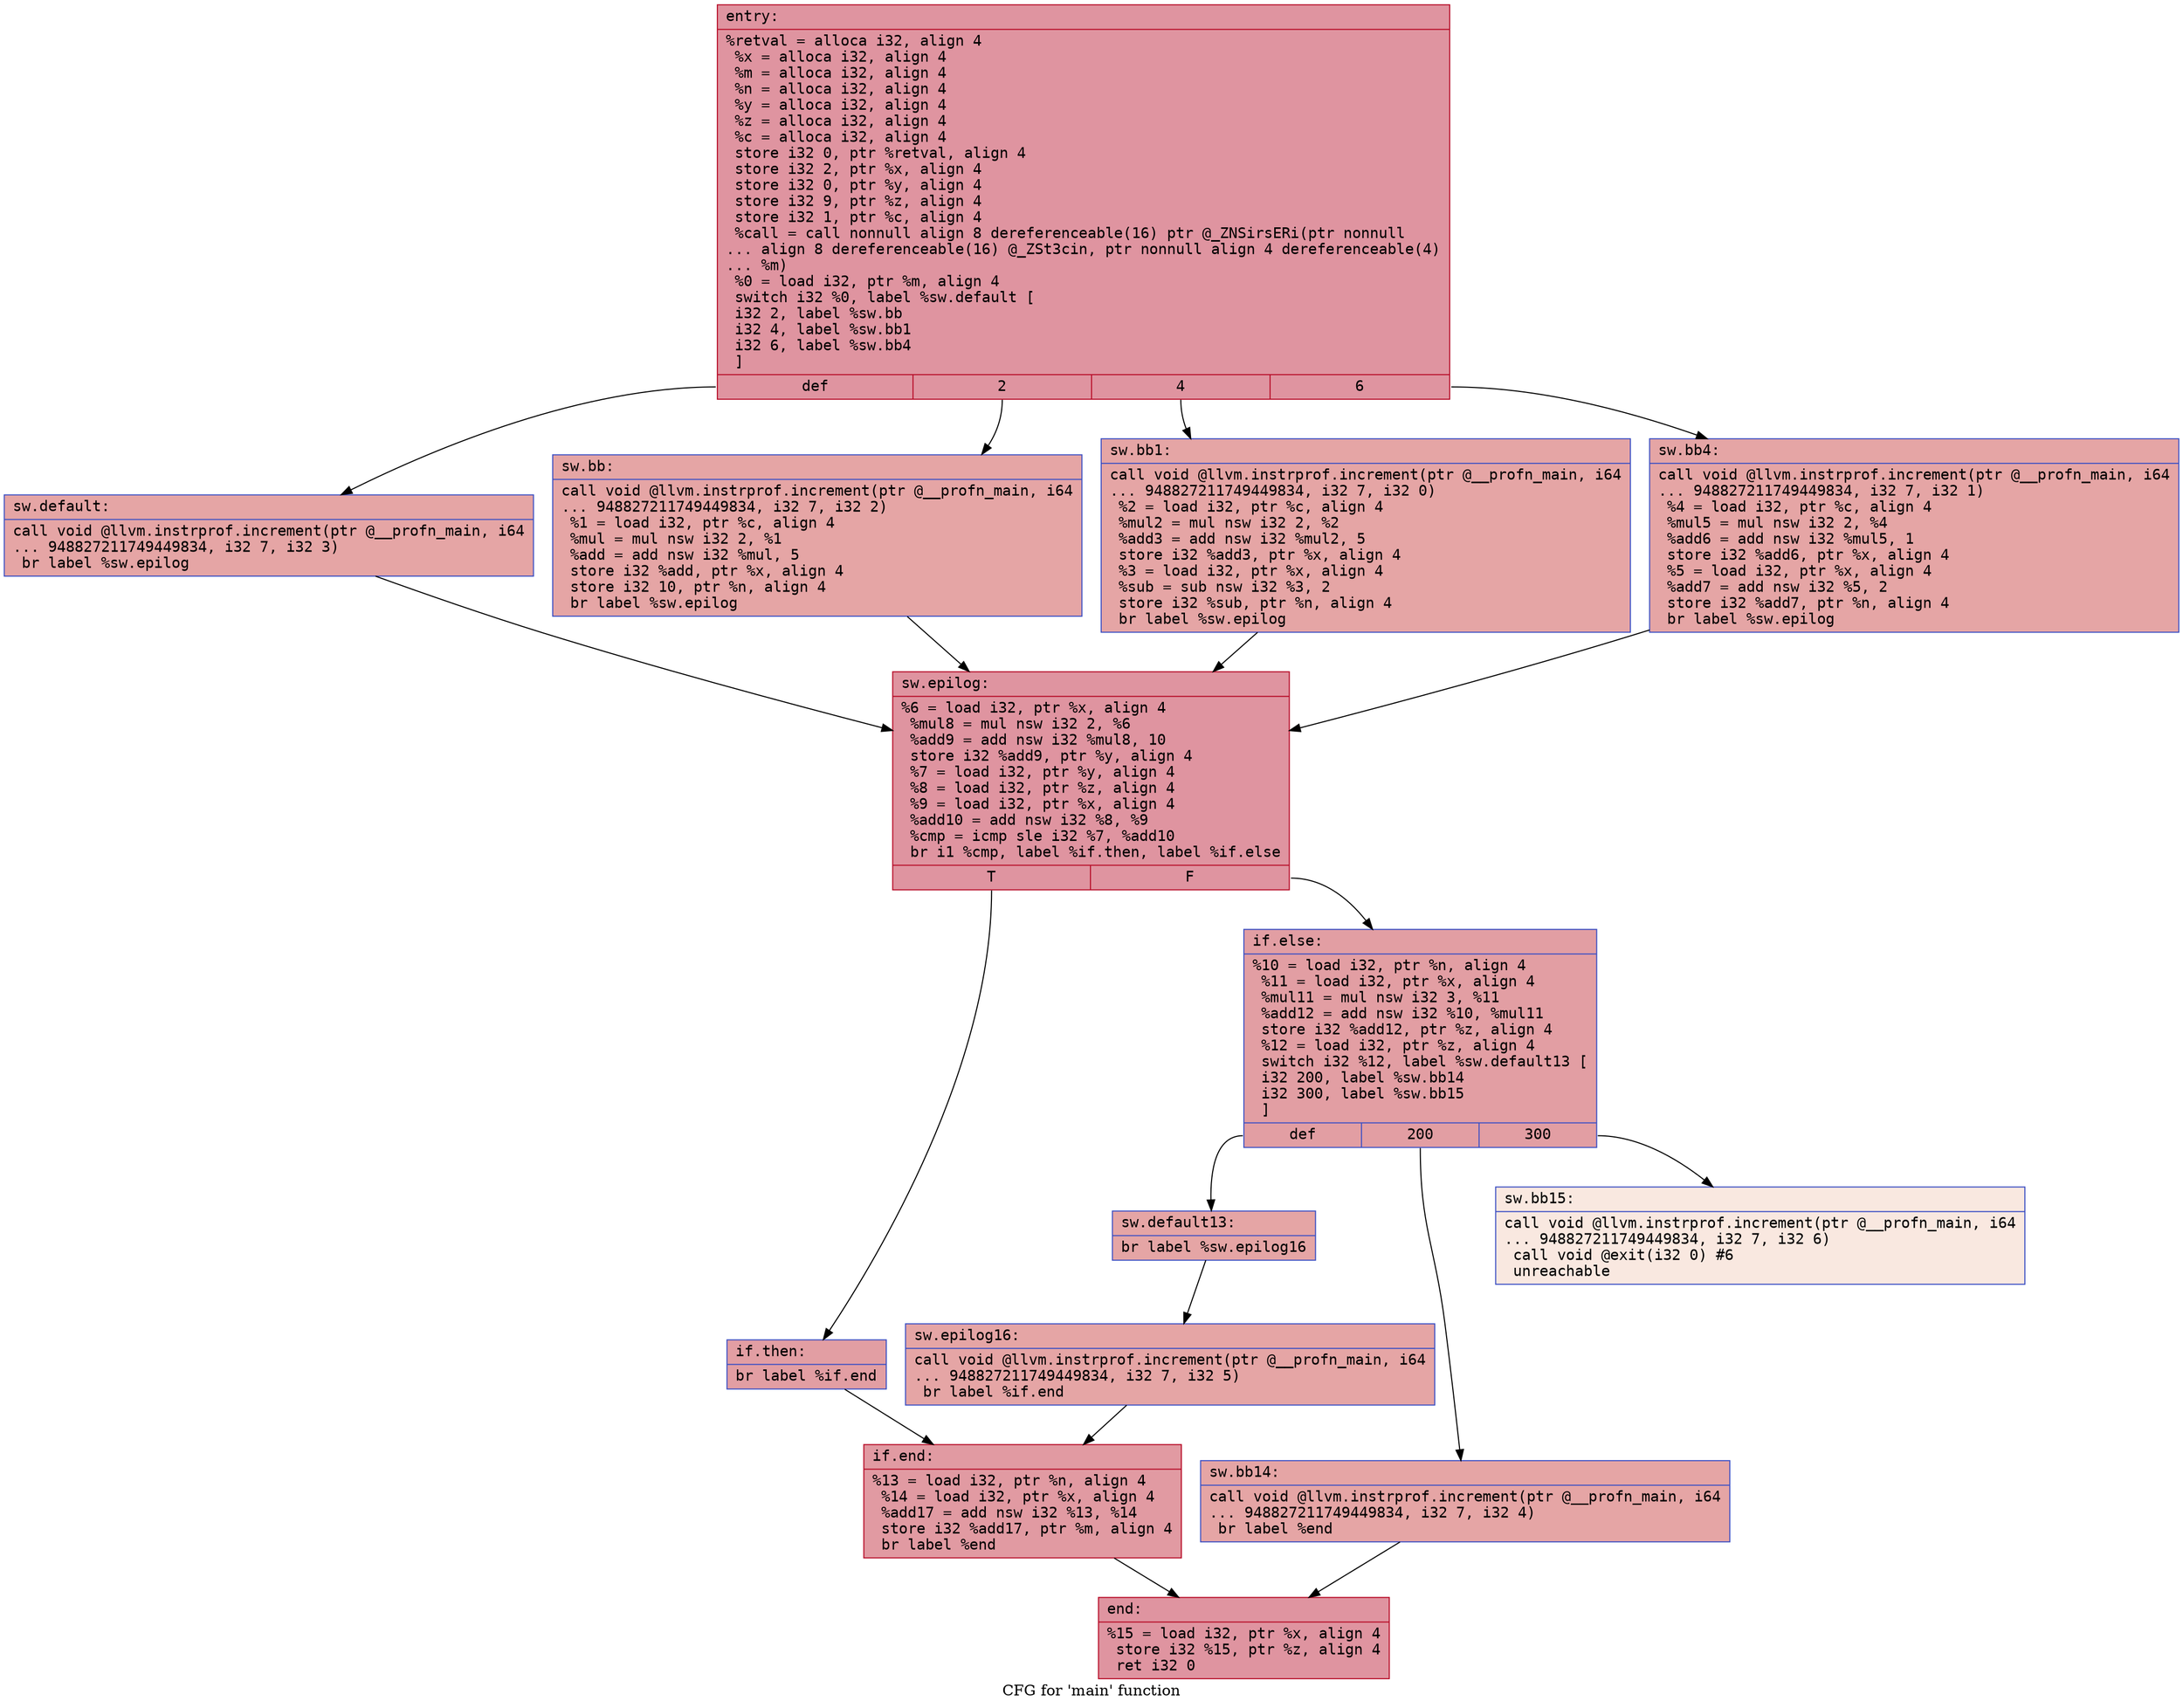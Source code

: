 digraph "CFG for 'main' function" {
	label="CFG for 'main' function";

	Node0x5ab43a98fed0 [shape=record,color="#b70d28ff", style=filled, fillcolor="#b70d2870" fontname="Courier",label="{entry:\l|  %retval = alloca i32, align 4\l  %x = alloca i32, align 4\l  %m = alloca i32, align 4\l  %n = alloca i32, align 4\l  %y = alloca i32, align 4\l  %z = alloca i32, align 4\l  %c = alloca i32, align 4\l  store i32 0, ptr %retval, align 4\l  store i32 2, ptr %x, align 4\l  store i32 0, ptr %y, align 4\l  store i32 9, ptr %z, align 4\l  store i32 1, ptr %c, align 4\l  %call = call nonnull align 8 dereferenceable(16) ptr @_ZNSirsERi(ptr nonnull\l... align 8 dereferenceable(16) @_ZSt3cin, ptr nonnull align 4 dereferenceable(4)\l... %m)\l  %0 = load i32, ptr %m, align 4\l  switch i32 %0, label %sw.default [\l    i32 2, label %sw.bb\l    i32 4, label %sw.bb1\l    i32 6, label %sw.bb4\l  ]\l|{<s0>def|<s1>2|<s2>4|<s3>6}}"];
	Node0x5ab43a98fed0:s0 -> Node0x5ab43a991590;
	Node0x5ab43a98fed0:s1 -> Node0x5ab43a991680;
	Node0x5ab43a98fed0:s2 -> Node0x5ab43a991790;
	Node0x5ab43a98fed0:s3 -> Node0x5ab43a9918a0;
	Node0x5ab43a991680 [shape=record,color="#3d50c3ff", style=filled, fillcolor="#c5333470" fontname="Courier",label="{sw.bb:\l|  call void @llvm.instrprof.increment(ptr @__profn_main, i64\l... 948827211749449834, i32 7, i32 2)\l  %1 = load i32, ptr %c, align 4\l  %mul = mul nsw i32 2, %1\l  %add = add nsw i32 %mul, 5\l  store i32 %add, ptr %x, align 4\l  store i32 10, ptr %n, align 4\l  br label %sw.epilog\l}"];
	Node0x5ab43a991680 -> Node0x5ab43a991700;
	Node0x5ab43a991790 [shape=record,color="#3d50c3ff", style=filled, fillcolor="#c5333470" fontname="Courier",label="{sw.bb1:\l|  call void @llvm.instrprof.increment(ptr @__profn_main, i64\l... 948827211749449834, i32 7, i32 0)\l  %2 = load i32, ptr %c, align 4\l  %mul2 = mul nsw i32 2, %2\l  %add3 = add nsw i32 %mul2, 5\l  store i32 %add3, ptr %x, align 4\l  %3 = load i32, ptr %x, align 4\l  %sub = sub nsw i32 %3, 2\l  store i32 %sub, ptr %n, align 4\l  br label %sw.epilog\l}"];
	Node0x5ab43a991790 -> Node0x5ab43a991700;
	Node0x5ab43a9918a0 [shape=record,color="#3d50c3ff", style=filled, fillcolor="#c5333470" fontname="Courier",label="{sw.bb4:\l|  call void @llvm.instrprof.increment(ptr @__profn_main, i64\l... 948827211749449834, i32 7, i32 1)\l  %4 = load i32, ptr %c, align 4\l  %mul5 = mul nsw i32 2, %4\l  %add6 = add nsw i32 %mul5, 1\l  store i32 %add6, ptr %x, align 4\l  %5 = load i32, ptr %x, align 4\l  %add7 = add nsw i32 %5, 2\l  store i32 %add7, ptr %n, align 4\l  br label %sw.epilog\l}"];
	Node0x5ab43a9918a0 -> Node0x5ab43a991700;
	Node0x5ab43a991590 [shape=record,color="#3d50c3ff", style=filled, fillcolor="#c5333470" fontname="Courier",label="{sw.default:\l|  call void @llvm.instrprof.increment(ptr @__profn_main, i64\l... 948827211749449834, i32 7, i32 3)\l  br label %sw.epilog\l}"];
	Node0x5ab43a991590 -> Node0x5ab43a991700;
	Node0x5ab43a991700 [shape=record,color="#b70d28ff", style=filled, fillcolor="#b70d2870" fontname="Courier",label="{sw.epilog:\l|  %6 = load i32, ptr %x, align 4\l  %mul8 = mul nsw i32 2, %6\l  %add9 = add nsw i32 %mul8, 10\l  store i32 %add9, ptr %y, align 4\l  %7 = load i32, ptr %y, align 4\l  %8 = load i32, ptr %z, align 4\l  %9 = load i32, ptr %x, align 4\l  %add10 = add nsw i32 %8, %9\l  %cmp = icmp sle i32 %7, %add10\l  br i1 %cmp, label %if.then, label %if.else\l|{<s0>T|<s1>F}}"];
	Node0x5ab43a991700:s0 -> Node0x5ab43a991fc0;
	Node0x5ab43a991700:s1 -> Node0x5ab43a991ac0;
	Node0x5ab43a991fc0 [shape=record,color="#3d50c3ff", style=filled, fillcolor="#be242e70" fontname="Courier",label="{if.then:\l|  br label %if.end\l}"];
	Node0x5ab43a991fc0 -> Node0x5ab43a991620;
	Node0x5ab43a991ac0 [shape=record,color="#3d50c3ff", style=filled, fillcolor="#be242e70" fontname="Courier",label="{if.else:\l|  %10 = load i32, ptr %n, align 4\l  %11 = load i32, ptr %x, align 4\l  %mul11 = mul nsw i32 3, %11\l  %add12 = add nsw i32 %10, %mul11\l  store i32 %add12, ptr %z, align 4\l  %12 = load i32, ptr %z, align 4\l  switch i32 %12, label %sw.default13 [\l    i32 200, label %sw.bb14\l    i32 300, label %sw.bb15\l  ]\l|{<s0>def|<s1>200|<s2>300}}"];
	Node0x5ab43a991ac0:s0 -> Node0x5ab43a991810;
	Node0x5ab43a991ac0:s1 -> Node0x5ab43a993a70;
	Node0x5ab43a991ac0:s2 -> Node0x5ab43a993b80;
	Node0x5ab43a991810 [shape=record,color="#3d50c3ff", style=filled, fillcolor="#c5333470" fontname="Courier",label="{sw.default13:\l|  br label %sw.epilog16\l}"];
	Node0x5ab43a991810 -> Node0x5ab43a993a10;
	Node0x5ab43a993a70 [shape=record,color="#3d50c3ff", style=filled, fillcolor="#c5333470" fontname="Courier",label="{sw.bb14:\l|  call void @llvm.instrprof.increment(ptr @__profn_main, i64\l... 948827211749449834, i32 7, i32 4)\l  br label %end\l}"];
	Node0x5ab43a993a70 -> Node0x5ab43a993af0;
	Node0x5ab43a993b80 [shape=record,color="#3d50c3ff", style=filled, fillcolor="#f1ccb870" fontname="Courier",label="{sw.bb15:\l|  call void @llvm.instrprof.increment(ptr @__profn_main, i64\l... 948827211749449834, i32 7, i32 6)\l  call void @exit(i32 0) #6\l  unreachable\l}"];
	Node0x5ab43a993a10 [shape=record,color="#3d50c3ff", style=filled, fillcolor="#c5333470" fontname="Courier",label="{sw.epilog16:\l|  call void @llvm.instrprof.increment(ptr @__profn_main, i64\l... 948827211749449834, i32 7, i32 5)\l  br label %if.end\l}"];
	Node0x5ab43a993a10 -> Node0x5ab43a991620;
	Node0x5ab43a991620 [shape=record,color="#b70d28ff", style=filled, fillcolor="#bb1b2c70" fontname="Courier",label="{if.end:\l|  %13 = load i32, ptr %n, align 4\l  %14 = load i32, ptr %x, align 4\l  %add17 = add nsw i32 %13, %14\l  store i32 %add17, ptr %m, align 4\l  br label %end\l}"];
	Node0x5ab43a991620 -> Node0x5ab43a993af0;
	Node0x5ab43a993af0 [shape=record,color="#b70d28ff", style=filled, fillcolor="#b70d2870" fontname="Courier",label="{end:\l|  %15 = load i32, ptr %x, align 4\l  store i32 %15, ptr %z, align 4\l  ret i32 0\l}"];
}
